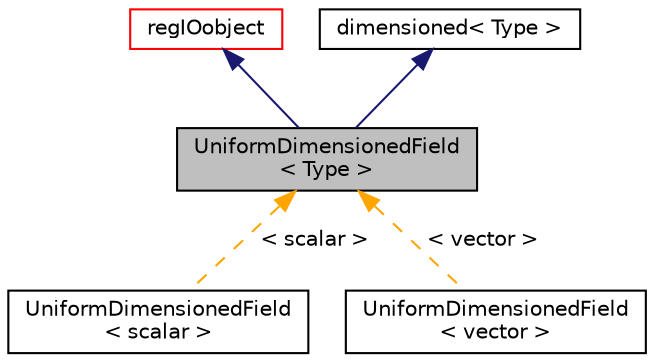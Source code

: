 digraph "UniformDimensionedField&lt; Type &gt;"
{
  bgcolor="transparent";
  edge [fontname="Helvetica",fontsize="10",labelfontname="Helvetica",labelfontsize="10"];
  node [fontname="Helvetica",fontsize="10",shape=record];
  Node0 [label="UniformDimensionedField\l\< Type \>",height=0.2,width=0.4,color="black", fillcolor="grey75", style="filled", fontcolor="black"];
  Node1 -> Node0 [dir="back",color="midnightblue",fontsize="10",style="solid",fontname="Helvetica"];
  Node1 [label="regIOobject",height=0.2,width=0.4,color="red",URL="$a27441.html",tooltip="regIOobject is an abstract class derived from IOobject to handle automatic object registration with t..."];
  Node3 -> Node0 [dir="back",color="midnightblue",fontsize="10",style="solid",fontname="Helvetica"];
  Node3 [label="dimensioned\< Type \>",height=0.2,width=0.4,color="black",URL="$a27473.html",tooltip="Generic dimensioned Type class. "];
  Node0 -> Node4 [dir="back",color="orange",fontsize="10",style="dashed",label=" \< scalar \>" ,fontname="Helvetica"];
  Node4 [label="UniformDimensionedField\l\< scalar \>",height=0.2,width=0.4,color="black",URL="$a27765.html"];
  Node0 -> Node5 [dir="back",color="orange",fontsize="10",style="dashed",label=" \< vector \>" ,fontname="Helvetica"];
  Node5 [label="UniformDimensionedField\l\< vector \>",height=0.2,width=0.4,color="black",URL="$a27765.html"];
}
